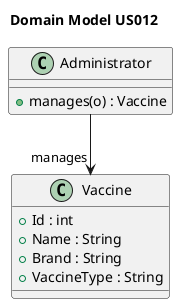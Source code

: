 @startuml

title Domain Model US012

class Administrator {
  +manages(o) : Vaccine
}

class Vaccine {
  +Id : int
  +Name : String
  +Brand : String
  +VaccineType : String
}

Administrator --> "manages" Vaccine

@enduml
